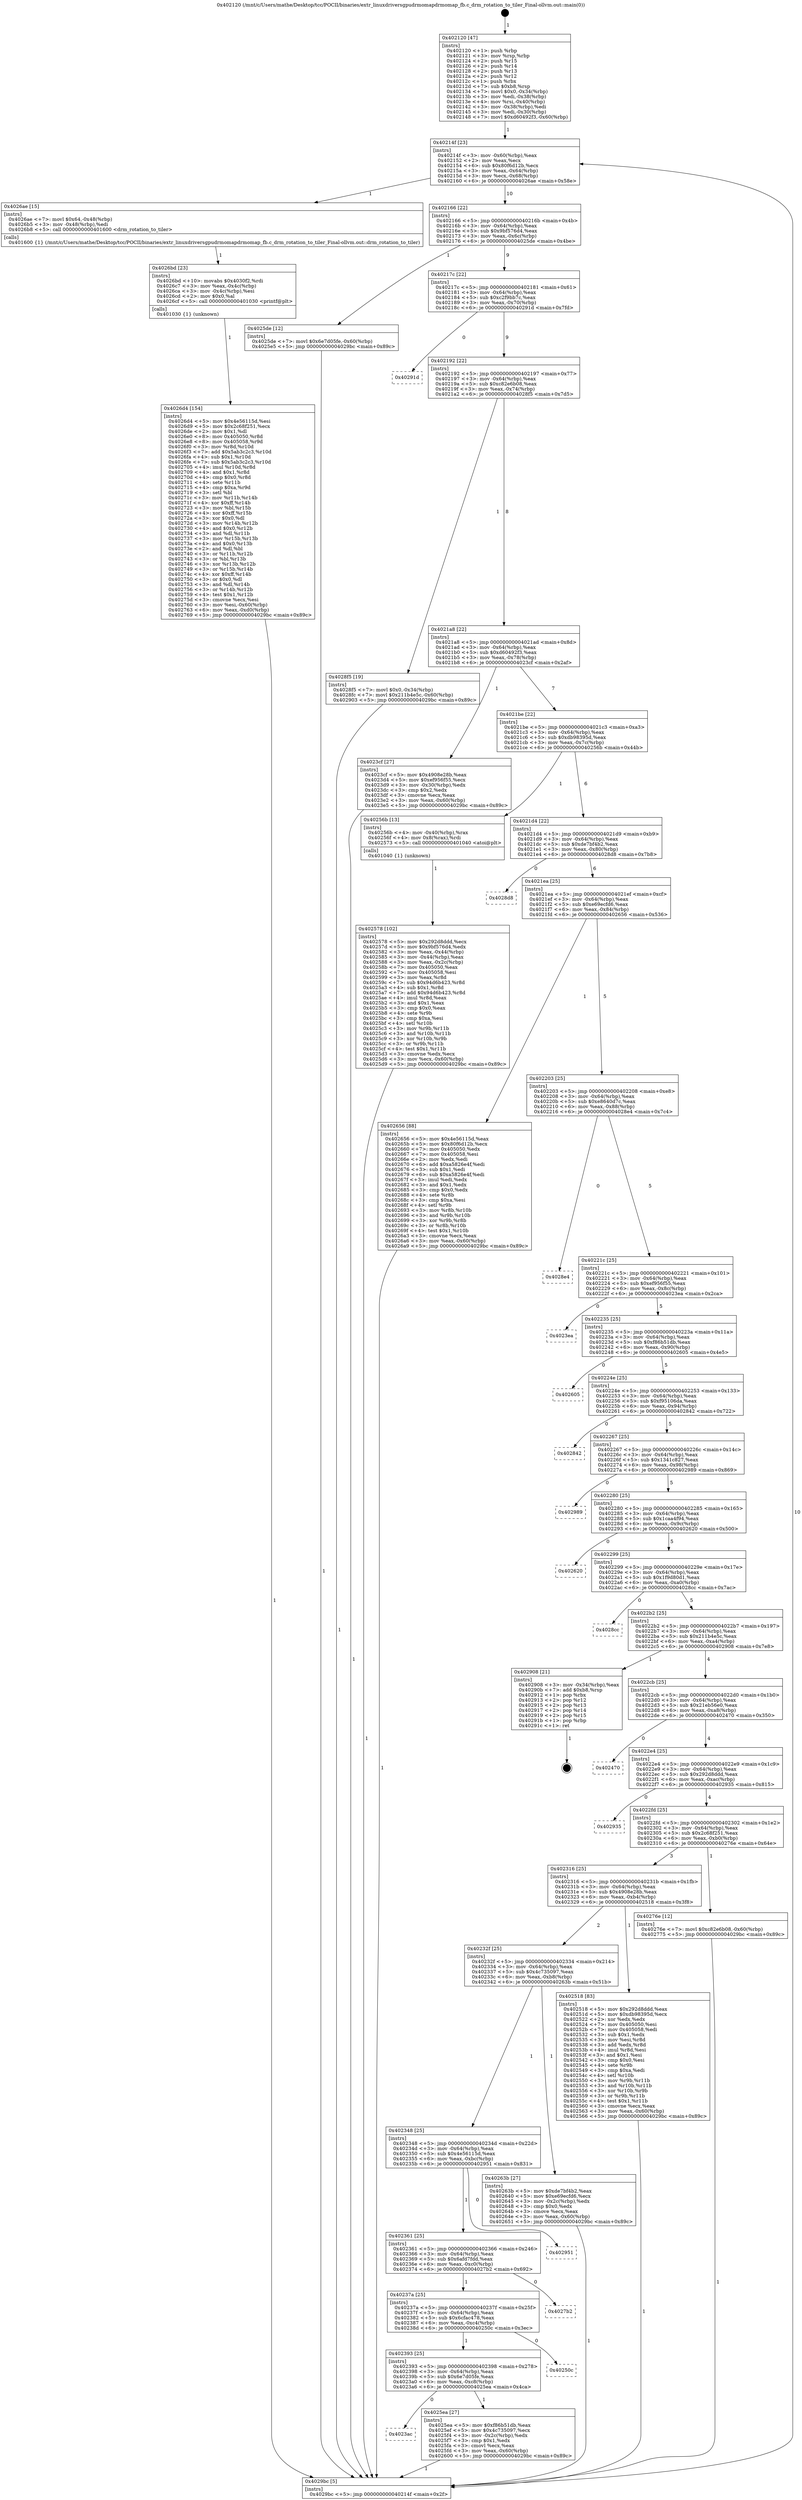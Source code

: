 digraph "0x402120" {
  label = "0x402120 (/mnt/c/Users/mathe/Desktop/tcc/POCII/binaries/extr_linuxdriversgpudrmomapdrmomap_fb.c_drm_rotation_to_tiler_Final-ollvm.out::main(0))"
  labelloc = "t"
  node[shape=record]

  Entry [label="",width=0.3,height=0.3,shape=circle,fillcolor=black,style=filled]
  "0x40214f" [label="{
     0x40214f [23]\l
     | [instrs]\l
     &nbsp;&nbsp;0x40214f \<+3\>: mov -0x60(%rbp),%eax\l
     &nbsp;&nbsp;0x402152 \<+2\>: mov %eax,%ecx\l
     &nbsp;&nbsp;0x402154 \<+6\>: sub $0x80f6d12b,%ecx\l
     &nbsp;&nbsp;0x40215a \<+3\>: mov %eax,-0x64(%rbp)\l
     &nbsp;&nbsp;0x40215d \<+3\>: mov %ecx,-0x68(%rbp)\l
     &nbsp;&nbsp;0x402160 \<+6\>: je 00000000004026ae \<main+0x58e\>\l
  }"]
  "0x4026ae" [label="{
     0x4026ae [15]\l
     | [instrs]\l
     &nbsp;&nbsp;0x4026ae \<+7\>: movl $0x64,-0x48(%rbp)\l
     &nbsp;&nbsp;0x4026b5 \<+3\>: mov -0x48(%rbp),%edi\l
     &nbsp;&nbsp;0x4026b8 \<+5\>: call 0000000000401600 \<drm_rotation_to_tiler\>\l
     | [calls]\l
     &nbsp;&nbsp;0x401600 \{1\} (/mnt/c/Users/mathe/Desktop/tcc/POCII/binaries/extr_linuxdriversgpudrmomapdrmomap_fb.c_drm_rotation_to_tiler_Final-ollvm.out::drm_rotation_to_tiler)\l
  }"]
  "0x402166" [label="{
     0x402166 [22]\l
     | [instrs]\l
     &nbsp;&nbsp;0x402166 \<+5\>: jmp 000000000040216b \<main+0x4b\>\l
     &nbsp;&nbsp;0x40216b \<+3\>: mov -0x64(%rbp),%eax\l
     &nbsp;&nbsp;0x40216e \<+5\>: sub $0x9bf576d4,%eax\l
     &nbsp;&nbsp;0x402173 \<+3\>: mov %eax,-0x6c(%rbp)\l
     &nbsp;&nbsp;0x402176 \<+6\>: je 00000000004025de \<main+0x4be\>\l
  }"]
  Exit [label="",width=0.3,height=0.3,shape=circle,fillcolor=black,style=filled,peripheries=2]
  "0x4025de" [label="{
     0x4025de [12]\l
     | [instrs]\l
     &nbsp;&nbsp;0x4025de \<+7\>: movl $0x6e7d05fe,-0x60(%rbp)\l
     &nbsp;&nbsp;0x4025e5 \<+5\>: jmp 00000000004029bc \<main+0x89c\>\l
  }"]
  "0x40217c" [label="{
     0x40217c [22]\l
     | [instrs]\l
     &nbsp;&nbsp;0x40217c \<+5\>: jmp 0000000000402181 \<main+0x61\>\l
     &nbsp;&nbsp;0x402181 \<+3\>: mov -0x64(%rbp),%eax\l
     &nbsp;&nbsp;0x402184 \<+5\>: sub $0xc2f9bb7c,%eax\l
     &nbsp;&nbsp;0x402189 \<+3\>: mov %eax,-0x70(%rbp)\l
     &nbsp;&nbsp;0x40218c \<+6\>: je 000000000040291d \<main+0x7fd\>\l
  }"]
  "0x4026d4" [label="{
     0x4026d4 [154]\l
     | [instrs]\l
     &nbsp;&nbsp;0x4026d4 \<+5\>: mov $0x4e56115d,%esi\l
     &nbsp;&nbsp;0x4026d9 \<+5\>: mov $0x2c68f251,%ecx\l
     &nbsp;&nbsp;0x4026de \<+2\>: mov $0x1,%dl\l
     &nbsp;&nbsp;0x4026e0 \<+8\>: mov 0x405050,%r8d\l
     &nbsp;&nbsp;0x4026e8 \<+8\>: mov 0x405058,%r9d\l
     &nbsp;&nbsp;0x4026f0 \<+3\>: mov %r8d,%r10d\l
     &nbsp;&nbsp;0x4026f3 \<+7\>: add $0x5ab3c2c3,%r10d\l
     &nbsp;&nbsp;0x4026fa \<+4\>: sub $0x1,%r10d\l
     &nbsp;&nbsp;0x4026fe \<+7\>: sub $0x5ab3c2c3,%r10d\l
     &nbsp;&nbsp;0x402705 \<+4\>: imul %r10d,%r8d\l
     &nbsp;&nbsp;0x402709 \<+4\>: and $0x1,%r8d\l
     &nbsp;&nbsp;0x40270d \<+4\>: cmp $0x0,%r8d\l
     &nbsp;&nbsp;0x402711 \<+4\>: sete %r11b\l
     &nbsp;&nbsp;0x402715 \<+4\>: cmp $0xa,%r9d\l
     &nbsp;&nbsp;0x402719 \<+3\>: setl %bl\l
     &nbsp;&nbsp;0x40271c \<+3\>: mov %r11b,%r14b\l
     &nbsp;&nbsp;0x40271f \<+4\>: xor $0xff,%r14b\l
     &nbsp;&nbsp;0x402723 \<+3\>: mov %bl,%r15b\l
     &nbsp;&nbsp;0x402726 \<+4\>: xor $0xff,%r15b\l
     &nbsp;&nbsp;0x40272a \<+3\>: xor $0x0,%dl\l
     &nbsp;&nbsp;0x40272d \<+3\>: mov %r14b,%r12b\l
     &nbsp;&nbsp;0x402730 \<+4\>: and $0x0,%r12b\l
     &nbsp;&nbsp;0x402734 \<+3\>: and %dl,%r11b\l
     &nbsp;&nbsp;0x402737 \<+3\>: mov %r15b,%r13b\l
     &nbsp;&nbsp;0x40273a \<+4\>: and $0x0,%r13b\l
     &nbsp;&nbsp;0x40273e \<+2\>: and %dl,%bl\l
     &nbsp;&nbsp;0x402740 \<+3\>: or %r11b,%r12b\l
     &nbsp;&nbsp;0x402743 \<+3\>: or %bl,%r13b\l
     &nbsp;&nbsp;0x402746 \<+3\>: xor %r13b,%r12b\l
     &nbsp;&nbsp;0x402749 \<+3\>: or %r15b,%r14b\l
     &nbsp;&nbsp;0x40274c \<+4\>: xor $0xff,%r14b\l
     &nbsp;&nbsp;0x402750 \<+3\>: or $0x0,%dl\l
     &nbsp;&nbsp;0x402753 \<+3\>: and %dl,%r14b\l
     &nbsp;&nbsp;0x402756 \<+3\>: or %r14b,%r12b\l
     &nbsp;&nbsp;0x402759 \<+4\>: test $0x1,%r12b\l
     &nbsp;&nbsp;0x40275d \<+3\>: cmovne %ecx,%esi\l
     &nbsp;&nbsp;0x402760 \<+3\>: mov %esi,-0x60(%rbp)\l
     &nbsp;&nbsp;0x402763 \<+6\>: mov %eax,-0xd0(%rbp)\l
     &nbsp;&nbsp;0x402769 \<+5\>: jmp 00000000004029bc \<main+0x89c\>\l
  }"]
  "0x40291d" [label="{
     0x40291d\l
  }", style=dashed]
  "0x402192" [label="{
     0x402192 [22]\l
     | [instrs]\l
     &nbsp;&nbsp;0x402192 \<+5\>: jmp 0000000000402197 \<main+0x77\>\l
     &nbsp;&nbsp;0x402197 \<+3\>: mov -0x64(%rbp),%eax\l
     &nbsp;&nbsp;0x40219a \<+5\>: sub $0xc82e6b08,%eax\l
     &nbsp;&nbsp;0x40219f \<+3\>: mov %eax,-0x74(%rbp)\l
     &nbsp;&nbsp;0x4021a2 \<+6\>: je 00000000004028f5 \<main+0x7d5\>\l
  }"]
  "0x4026bd" [label="{
     0x4026bd [23]\l
     | [instrs]\l
     &nbsp;&nbsp;0x4026bd \<+10\>: movabs $0x4030f2,%rdi\l
     &nbsp;&nbsp;0x4026c7 \<+3\>: mov %eax,-0x4c(%rbp)\l
     &nbsp;&nbsp;0x4026ca \<+3\>: mov -0x4c(%rbp),%esi\l
     &nbsp;&nbsp;0x4026cd \<+2\>: mov $0x0,%al\l
     &nbsp;&nbsp;0x4026cf \<+5\>: call 0000000000401030 \<printf@plt\>\l
     | [calls]\l
     &nbsp;&nbsp;0x401030 \{1\} (unknown)\l
  }"]
  "0x4028f5" [label="{
     0x4028f5 [19]\l
     | [instrs]\l
     &nbsp;&nbsp;0x4028f5 \<+7\>: movl $0x0,-0x34(%rbp)\l
     &nbsp;&nbsp;0x4028fc \<+7\>: movl $0x211b4e5c,-0x60(%rbp)\l
     &nbsp;&nbsp;0x402903 \<+5\>: jmp 00000000004029bc \<main+0x89c\>\l
  }"]
  "0x4021a8" [label="{
     0x4021a8 [22]\l
     | [instrs]\l
     &nbsp;&nbsp;0x4021a8 \<+5\>: jmp 00000000004021ad \<main+0x8d\>\l
     &nbsp;&nbsp;0x4021ad \<+3\>: mov -0x64(%rbp),%eax\l
     &nbsp;&nbsp;0x4021b0 \<+5\>: sub $0xd60492f3,%eax\l
     &nbsp;&nbsp;0x4021b5 \<+3\>: mov %eax,-0x78(%rbp)\l
     &nbsp;&nbsp;0x4021b8 \<+6\>: je 00000000004023cf \<main+0x2af\>\l
  }"]
  "0x4023ac" [label="{
     0x4023ac\l
  }", style=dashed]
  "0x4023cf" [label="{
     0x4023cf [27]\l
     | [instrs]\l
     &nbsp;&nbsp;0x4023cf \<+5\>: mov $0x4908e28b,%eax\l
     &nbsp;&nbsp;0x4023d4 \<+5\>: mov $0xef956f55,%ecx\l
     &nbsp;&nbsp;0x4023d9 \<+3\>: mov -0x30(%rbp),%edx\l
     &nbsp;&nbsp;0x4023dc \<+3\>: cmp $0x2,%edx\l
     &nbsp;&nbsp;0x4023df \<+3\>: cmovne %ecx,%eax\l
     &nbsp;&nbsp;0x4023e2 \<+3\>: mov %eax,-0x60(%rbp)\l
     &nbsp;&nbsp;0x4023e5 \<+5\>: jmp 00000000004029bc \<main+0x89c\>\l
  }"]
  "0x4021be" [label="{
     0x4021be [22]\l
     | [instrs]\l
     &nbsp;&nbsp;0x4021be \<+5\>: jmp 00000000004021c3 \<main+0xa3\>\l
     &nbsp;&nbsp;0x4021c3 \<+3\>: mov -0x64(%rbp),%eax\l
     &nbsp;&nbsp;0x4021c6 \<+5\>: sub $0xdb98395d,%eax\l
     &nbsp;&nbsp;0x4021cb \<+3\>: mov %eax,-0x7c(%rbp)\l
     &nbsp;&nbsp;0x4021ce \<+6\>: je 000000000040256b \<main+0x44b\>\l
  }"]
  "0x4029bc" [label="{
     0x4029bc [5]\l
     | [instrs]\l
     &nbsp;&nbsp;0x4029bc \<+5\>: jmp 000000000040214f \<main+0x2f\>\l
  }"]
  "0x402120" [label="{
     0x402120 [47]\l
     | [instrs]\l
     &nbsp;&nbsp;0x402120 \<+1\>: push %rbp\l
     &nbsp;&nbsp;0x402121 \<+3\>: mov %rsp,%rbp\l
     &nbsp;&nbsp;0x402124 \<+2\>: push %r15\l
     &nbsp;&nbsp;0x402126 \<+2\>: push %r14\l
     &nbsp;&nbsp;0x402128 \<+2\>: push %r13\l
     &nbsp;&nbsp;0x40212a \<+2\>: push %r12\l
     &nbsp;&nbsp;0x40212c \<+1\>: push %rbx\l
     &nbsp;&nbsp;0x40212d \<+7\>: sub $0xb8,%rsp\l
     &nbsp;&nbsp;0x402134 \<+7\>: movl $0x0,-0x34(%rbp)\l
     &nbsp;&nbsp;0x40213b \<+3\>: mov %edi,-0x38(%rbp)\l
     &nbsp;&nbsp;0x40213e \<+4\>: mov %rsi,-0x40(%rbp)\l
     &nbsp;&nbsp;0x402142 \<+3\>: mov -0x38(%rbp),%edi\l
     &nbsp;&nbsp;0x402145 \<+3\>: mov %edi,-0x30(%rbp)\l
     &nbsp;&nbsp;0x402148 \<+7\>: movl $0xd60492f3,-0x60(%rbp)\l
  }"]
  "0x4025ea" [label="{
     0x4025ea [27]\l
     | [instrs]\l
     &nbsp;&nbsp;0x4025ea \<+5\>: mov $0xf86b51db,%eax\l
     &nbsp;&nbsp;0x4025ef \<+5\>: mov $0x4c735097,%ecx\l
     &nbsp;&nbsp;0x4025f4 \<+3\>: mov -0x2c(%rbp),%edx\l
     &nbsp;&nbsp;0x4025f7 \<+3\>: cmp $0x1,%edx\l
     &nbsp;&nbsp;0x4025fa \<+3\>: cmovl %ecx,%eax\l
     &nbsp;&nbsp;0x4025fd \<+3\>: mov %eax,-0x60(%rbp)\l
     &nbsp;&nbsp;0x402600 \<+5\>: jmp 00000000004029bc \<main+0x89c\>\l
  }"]
  "0x40256b" [label="{
     0x40256b [13]\l
     | [instrs]\l
     &nbsp;&nbsp;0x40256b \<+4\>: mov -0x40(%rbp),%rax\l
     &nbsp;&nbsp;0x40256f \<+4\>: mov 0x8(%rax),%rdi\l
     &nbsp;&nbsp;0x402573 \<+5\>: call 0000000000401040 \<atoi@plt\>\l
     | [calls]\l
     &nbsp;&nbsp;0x401040 \{1\} (unknown)\l
  }"]
  "0x4021d4" [label="{
     0x4021d4 [22]\l
     | [instrs]\l
     &nbsp;&nbsp;0x4021d4 \<+5\>: jmp 00000000004021d9 \<main+0xb9\>\l
     &nbsp;&nbsp;0x4021d9 \<+3\>: mov -0x64(%rbp),%eax\l
     &nbsp;&nbsp;0x4021dc \<+5\>: sub $0xde7bf4b2,%eax\l
     &nbsp;&nbsp;0x4021e1 \<+3\>: mov %eax,-0x80(%rbp)\l
     &nbsp;&nbsp;0x4021e4 \<+6\>: je 00000000004028d8 \<main+0x7b8\>\l
  }"]
  "0x402393" [label="{
     0x402393 [25]\l
     | [instrs]\l
     &nbsp;&nbsp;0x402393 \<+5\>: jmp 0000000000402398 \<main+0x278\>\l
     &nbsp;&nbsp;0x402398 \<+3\>: mov -0x64(%rbp),%eax\l
     &nbsp;&nbsp;0x40239b \<+5\>: sub $0x6e7d05fe,%eax\l
     &nbsp;&nbsp;0x4023a0 \<+6\>: mov %eax,-0xc8(%rbp)\l
     &nbsp;&nbsp;0x4023a6 \<+6\>: je 00000000004025ea \<main+0x4ca\>\l
  }"]
  "0x4028d8" [label="{
     0x4028d8\l
  }", style=dashed]
  "0x4021ea" [label="{
     0x4021ea [25]\l
     | [instrs]\l
     &nbsp;&nbsp;0x4021ea \<+5\>: jmp 00000000004021ef \<main+0xcf\>\l
     &nbsp;&nbsp;0x4021ef \<+3\>: mov -0x64(%rbp),%eax\l
     &nbsp;&nbsp;0x4021f2 \<+5\>: sub $0xe69ecfd6,%eax\l
     &nbsp;&nbsp;0x4021f7 \<+6\>: mov %eax,-0x84(%rbp)\l
     &nbsp;&nbsp;0x4021fd \<+6\>: je 0000000000402656 \<main+0x536\>\l
  }"]
  "0x40250c" [label="{
     0x40250c\l
  }", style=dashed]
  "0x402656" [label="{
     0x402656 [88]\l
     | [instrs]\l
     &nbsp;&nbsp;0x402656 \<+5\>: mov $0x4e56115d,%eax\l
     &nbsp;&nbsp;0x40265b \<+5\>: mov $0x80f6d12b,%ecx\l
     &nbsp;&nbsp;0x402660 \<+7\>: mov 0x405050,%edx\l
     &nbsp;&nbsp;0x402667 \<+7\>: mov 0x405058,%esi\l
     &nbsp;&nbsp;0x40266e \<+2\>: mov %edx,%edi\l
     &nbsp;&nbsp;0x402670 \<+6\>: add $0xa5826e4f,%edi\l
     &nbsp;&nbsp;0x402676 \<+3\>: sub $0x1,%edi\l
     &nbsp;&nbsp;0x402679 \<+6\>: sub $0xa5826e4f,%edi\l
     &nbsp;&nbsp;0x40267f \<+3\>: imul %edi,%edx\l
     &nbsp;&nbsp;0x402682 \<+3\>: and $0x1,%edx\l
     &nbsp;&nbsp;0x402685 \<+3\>: cmp $0x0,%edx\l
     &nbsp;&nbsp;0x402688 \<+4\>: sete %r8b\l
     &nbsp;&nbsp;0x40268c \<+3\>: cmp $0xa,%esi\l
     &nbsp;&nbsp;0x40268f \<+4\>: setl %r9b\l
     &nbsp;&nbsp;0x402693 \<+3\>: mov %r8b,%r10b\l
     &nbsp;&nbsp;0x402696 \<+3\>: and %r9b,%r10b\l
     &nbsp;&nbsp;0x402699 \<+3\>: xor %r9b,%r8b\l
     &nbsp;&nbsp;0x40269c \<+3\>: or %r8b,%r10b\l
     &nbsp;&nbsp;0x40269f \<+4\>: test $0x1,%r10b\l
     &nbsp;&nbsp;0x4026a3 \<+3\>: cmovne %ecx,%eax\l
     &nbsp;&nbsp;0x4026a6 \<+3\>: mov %eax,-0x60(%rbp)\l
     &nbsp;&nbsp;0x4026a9 \<+5\>: jmp 00000000004029bc \<main+0x89c\>\l
  }"]
  "0x402203" [label="{
     0x402203 [25]\l
     | [instrs]\l
     &nbsp;&nbsp;0x402203 \<+5\>: jmp 0000000000402208 \<main+0xe8\>\l
     &nbsp;&nbsp;0x402208 \<+3\>: mov -0x64(%rbp),%eax\l
     &nbsp;&nbsp;0x40220b \<+5\>: sub $0xe8640d7c,%eax\l
     &nbsp;&nbsp;0x402210 \<+6\>: mov %eax,-0x88(%rbp)\l
     &nbsp;&nbsp;0x402216 \<+6\>: je 00000000004028e4 \<main+0x7c4\>\l
  }"]
  "0x40237a" [label="{
     0x40237a [25]\l
     | [instrs]\l
     &nbsp;&nbsp;0x40237a \<+5\>: jmp 000000000040237f \<main+0x25f\>\l
     &nbsp;&nbsp;0x40237f \<+3\>: mov -0x64(%rbp),%eax\l
     &nbsp;&nbsp;0x402382 \<+5\>: sub $0x6cfac478,%eax\l
     &nbsp;&nbsp;0x402387 \<+6\>: mov %eax,-0xc4(%rbp)\l
     &nbsp;&nbsp;0x40238d \<+6\>: je 000000000040250c \<main+0x3ec\>\l
  }"]
  "0x4028e4" [label="{
     0x4028e4\l
  }", style=dashed]
  "0x40221c" [label="{
     0x40221c [25]\l
     | [instrs]\l
     &nbsp;&nbsp;0x40221c \<+5\>: jmp 0000000000402221 \<main+0x101\>\l
     &nbsp;&nbsp;0x402221 \<+3\>: mov -0x64(%rbp),%eax\l
     &nbsp;&nbsp;0x402224 \<+5\>: sub $0xef956f55,%eax\l
     &nbsp;&nbsp;0x402229 \<+6\>: mov %eax,-0x8c(%rbp)\l
     &nbsp;&nbsp;0x40222f \<+6\>: je 00000000004023ea \<main+0x2ca\>\l
  }"]
  "0x4027b2" [label="{
     0x4027b2\l
  }", style=dashed]
  "0x4023ea" [label="{
     0x4023ea\l
  }", style=dashed]
  "0x402235" [label="{
     0x402235 [25]\l
     | [instrs]\l
     &nbsp;&nbsp;0x402235 \<+5\>: jmp 000000000040223a \<main+0x11a\>\l
     &nbsp;&nbsp;0x40223a \<+3\>: mov -0x64(%rbp),%eax\l
     &nbsp;&nbsp;0x40223d \<+5\>: sub $0xf86b51db,%eax\l
     &nbsp;&nbsp;0x402242 \<+6\>: mov %eax,-0x90(%rbp)\l
     &nbsp;&nbsp;0x402248 \<+6\>: je 0000000000402605 \<main+0x4e5\>\l
  }"]
  "0x402361" [label="{
     0x402361 [25]\l
     | [instrs]\l
     &nbsp;&nbsp;0x402361 \<+5\>: jmp 0000000000402366 \<main+0x246\>\l
     &nbsp;&nbsp;0x402366 \<+3\>: mov -0x64(%rbp),%eax\l
     &nbsp;&nbsp;0x402369 \<+5\>: sub $0x6afd7fdd,%eax\l
     &nbsp;&nbsp;0x40236e \<+6\>: mov %eax,-0xc0(%rbp)\l
     &nbsp;&nbsp;0x402374 \<+6\>: je 00000000004027b2 \<main+0x692\>\l
  }"]
  "0x402605" [label="{
     0x402605\l
  }", style=dashed]
  "0x40224e" [label="{
     0x40224e [25]\l
     | [instrs]\l
     &nbsp;&nbsp;0x40224e \<+5\>: jmp 0000000000402253 \<main+0x133\>\l
     &nbsp;&nbsp;0x402253 \<+3\>: mov -0x64(%rbp),%eax\l
     &nbsp;&nbsp;0x402256 \<+5\>: sub $0xf95106da,%eax\l
     &nbsp;&nbsp;0x40225b \<+6\>: mov %eax,-0x94(%rbp)\l
     &nbsp;&nbsp;0x402261 \<+6\>: je 0000000000402842 \<main+0x722\>\l
  }"]
  "0x402951" [label="{
     0x402951\l
  }", style=dashed]
  "0x402842" [label="{
     0x402842\l
  }", style=dashed]
  "0x402267" [label="{
     0x402267 [25]\l
     | [instrs]\l
     &nbsp;&nbsp;0x402267 \<+5\>: jmp 000000000040226c \<main+0x14c\>\l
     &nbsp;&nbsp;0x40226c \<+3\>: mov -0x64(%rbp),%eax\l
     &nbsp;&nbsp;0x40226f \<+5\>: sub $0x1341c827,%eax\l
     &nbsp;&nbsp;0x402274 \<+6\>: mov %eax,-0x98(%rbp)\l
     &nbsp;&nbsp;0x40227a \<+6\>: je 0000000000402989 \<main+0x869\>\l
  }"]
  "0x402348" [label="{
     0x402348 [25]\l
     | [instrs]\l
     &nbsp;&nbsp;0x402348 \<+5\>: jmp 000000000040234d \<main+0x22d\>\l
     &nbsp;&nbsp;0x40234d \<+3\>: mov -0x64(%rbp),%eax\l
     &nbsp;&nbsp;0x402350 \<+5\>: sub $0x4e56115d,%eax\l
     &nbsp;&nbsp;0x402355 \<+6\>: mov %eax,-0xbc(%rbp)\l
     &nbsp;&nbsp;0x40235b \<+6\>: je 0000000000402951 \<main+0x831\>\l
  }"]
  "0x402989" [label="{
     0x402989\l
  }", style=dashed]
  "0x402280" [label="{
     0x402280 [25]\l
     | [instrs]\l
     &nbsp;&nbsp;0x402280 \<+5\>: jmp 0000000000402285 \<main+0x165\>\l
     &nbsp;&nbsp;0x402285 \<+3\>: mov -0x64(%rbp),%eax\l
     &nbsp;&nbsp;0x402288 \<+5\>: sub $0x1caa4f94,%eax\l
     &nbsp;&nbsp;0x40228d \<+6\>: mov %eax,-0x9c(%rbp)\l
     &nbsp;&nbsp;0x402293 \<+6\>: je 0000000000402620 \<main+0x500\>\l
  }"]
  "0x40263b" [label="{
     0x40263b [27]\l
     | [instrs]\l
     &nbsp;&nbsp;0x40263b \<+5\>: mov $0xde7bf4b2,%eax\l
     &nbsp;&nbsp;0x402640 \<+5\>: mov $0xe69ecfd6,%ecx\l
     &nbsp;&nbsp;0x402645 \<+3\>: mov -0x2c(%rbp),%edx\l
     &nbsp;&nbsp;0x402648 \<+3\>: cmp $0x0,%edx\l
     &nbsp;&nbsp;0x40264b \<+3\>: cmove %ecx,%eax\l
     &nbsp;&nbsp;0x40264e \<+3\>: mov %eax,-0x60(%rbp)\l
     &nbsp;&nbsp;0x402651 \<+5\>: jmp 00000000004029bc \<main+0x89c\>\l
  }"]
  "0x402620" [label="{
     0x402620\l
  }", style=dashed]
  "0x402299" [label="{
     0x402299 [25]\l
     | [instrs]\l
     &nbsp;&nbsp;0x402299 \<+5\>: jmp 000000000040229e \<main+0x17e\>\l
     &nbsp;&nbsp;0x40229e \<+3\>: mov -0x64(%rbp),%eax\l
     &nbsp;&nbsp;0x4022a1 \<+5\>: sub $0x1f9d80d1,%eax\l
     &nbsp;&nbsp;0x4022a6 \<+6\>: mov %eax,-0xa0(%rbp)\l
     &nbsp;&nbsp;0x4022ac \<+6\>: je 00000000004028cc \<main+0x7ac\>\l
  }"]
  "0x402578" [label="{
     0x402578 [102]\l
     | [instrs]\l
     &nbsp;&nbsp;0x402578 \<+5\>: mov $0x292d8ddd,%ecx\l
     &nbsp;&nbsp;0x40257d \<+5\>: mov $0x9bf576d4,%edx\l
     &nbsp;&nbsp;0x402582 \<+3\>: mov %eax,-0x44(%rbp)\l
     &nbsp;&nbsp;0x402585 \<+3\>: mov -0x44(%rbp),%eax\l
     &nbsp;&nbsp;0x402588 \<+3\>: mov %eax,-0x2c(%rbp)\l
     &nbsp;&nbsp;0x40258b \<+7\>: mov 0x405050,%eax\l
     &nbsp;&nbsp;0x402592 \<+7\>: mov 0x405058,%esi\l
     &nbsp;&nbsp;0x402599 \<+3\>: mov %eax,%r8d\l
     &nbsp;&nbsp;0x40259c \<+7\>: sub $0x94d6b423,%r8d\l
     &nbsp;&nbsp;0x4025a3 \<+4\>: sub $0x1,%r8d\l
     &nbsp;&nbsp;0x4025a7 \<+7\>: add $0x94d6b423,%r8d\l
     &nbsp;&nbsp;0x4025ae \<+4\>: imul %r8d,%eax\l
     &nbsp;&nbsp;0x4025b2 \<+3\>: and $0x1,%eax\l
     &nbsp;&nbsp;0x4025b5 \<+3\>: cmp $0x0,%eax\l
     &nbsp;&nbsp;0x4025b8 \<+4\>: sete %r9b\l
     &nbsp;&nbsp;0x4025bc \<+3\>: cmp $0xa,%esi\l
     &nbsp;&nbsp;0x4025bf \<+4\>: setl %r10b\l
     &nbsp;&nbsp;0x4025c3 \<+3\>: mov %r9b,%r11b\l
     &nbsp;&nbsp;0x4025c6 \<+3\>: and %r10b,%r11b\l
     &nbsp;&nbsp;0x4025c9 \<+3\>: xor %r10b,%r9b\l
     &nbsp;&nbsp;0x4025cc \<+3\>: or %r9b,%r11b\l
     &nbsp;&nbsp;0x4025cf \<+4\>: test $0x1,%r11b\l
     &nbsp;&nbsp;0x4025d3 \<+3\>: cmovne %edx,%ecx\l
     &nbsp;&nbsp;0x4025d6 \<+3\>: mov %ecx,-0x60(%rbp)\l
     &nbsp;&nbsp;0x4025d9 \<+5\>: jmp 00000000004029bc \<main+0x89c\>\l
  }"]
  "0x4028cc" [label="{
     0x4028cc\l
  }", style=dashed]
  "0x4022b2" [label="{
     0x4022b2 [25]\l
     | [instrs]\l
     &nbsp;&nbsp;0x4022b2 \<+5\>: jmp 00000000004022b7 \<main+0x197\>\l
     &nbsp;&nbsp;0x4022b7 \<+3\>: mov -0x64(%rbp),%eax\l
     &nbsp;&nbsp;0x4022ba \<+5\>: sub $0x211b4e5c,%eax\l
     &nbsp;&nbsp;0x4022bf \<+6\>: mov %eax,-0xa4(%rbp)\l
     &nbsp;&nbsp;0x4022c5 \<+6\>: je 0000000000402908 \<main+0x7e8\>\l
  }"]
  "0x40232f" [label="{
     0x40232f [25]\l
     | [instrs]\l
     &nbsp;&nbsp;0x40232f \<+5\>: jmp 0000000000402334 \<main+0x214\>\l
     &nbsp;&nbsp;0x402334 \<+3\>: mov -0x64(%rbp),%eax\l
     &nbsp;&nbsp;0x402337 \<+5\>: sub $0x4c735097,%eax\l
     &nbsp;&nbsp;0x40233c \<+6\>: mov %eax,-0xb8(%rbp)\l
     &nbsp;&nbsp;0x402342 \<+6\>: je 000000000040263b \<main+0x51b\>\l
  }"]
  "0x402908" [label="{
     0x402908 [21]\l
     | [instrs]\l
     &nbsp;&nbsp;0x402908 \<+3\>: mov -0x34(%rbp),%eax\l
     &nbsp;&nbsp;0x40290b \<+7\>: add $0xb8,%rsp\l
     &nbsp;&nbsp;0x402912 \<+1\>: pop %rbx\l
     &nbsp;&nbsp;0x402913 \<+2\>: pop %r12\l
     &nbsp;&nbsp;0x402915 \<+2\>: pop %r13\l
     &nbsp;&nbsp;0x402917 \<+2\>: pop %r14\l
     &nbsp;&nbsp;0x402919 \<+2\>: pop %r15\l
     &nbsp;&nbsp;0x40291b \<+1\>: pop %rbp\l
     &nbsp;&nbsp;0x40291c \<+1\>: ret\l
  }"]
  "0x4022cb" [label="{
     0x4022cb [25]\l
     | [instrs]\l
     &nbsp;&nbsp;0x4022cb \<+5\>: jmp 00000000004022d0 \<main+0x1b0\>\l
     &nbsp;&nbsp;0x4022d0 \<+3\>: mov -0x64(%rbp),%eax\l
     &nbsp;&nbsp;0x4022d3 \<+5\>: sub $0x21eb56e0,%eax\l
     &nbsp;&nbsp;0x4022d8 \<+6\>: mov %eax,-0xa8(%rbp)\l
     &nbsp;&nbsp;0x4022de \<+6\>: je 0000000000402470 \<main+0x350\>\l
  }"]
  "0x402518" [label="{
     0x402518 [83]\l
     | [instrs]\l
     &nbsp;&nbsp;0x402518 \<+5\>: mov $0x292d8ddd,%eax\l
     &nbsp;&nbsp;0x40251d \<+5\>: mov $0xdb98395d,%ecx\l
     &nbsp;&nbsp;0x402522 \<+2\>: xor %edx,%edx\l
     &nbsp;&nbsp;0x402524 \<+7\>: mov 0x405050,%esi\l
     &nbsp;&nbsp;0x40252b \<+7\>: mov 0x405058,%edi\l
     &nbsp;&nbsp;0x402532 \<+3\>: sub $0x1,%edx\l
     &nbsp;&nbsp;0x402535 \<+3\>: mov %esi,%r8d\l
     &nbsp;&nbsp;0x402538 \<+3\>: add %edx,%r8d\l
     &nbsp;&nbsp;0x40253b \<+4\>: imul %r8d,%esi\l
     &nbsp;&nbsp;0x40253f \<+3\>: and $0x1,%esi\l
     &nbsp;&nbsp;0x402542 \<+3\>: cmp $0x0,%esi\l
     &nbsp;&nbsp;0x402545 \<+4\>: sete %r9b\l
     &nbsp;&nbsp;0x402549 \<+3\>: cmp $0xa,%edi\l
     &nbsp;&nbsp;0x40254c \<+4\>: setl %r10b\l
     &nbsp;&nbsp;0x402550 \<+3\>: mov %r9b,%r11b\l
     &nbsp;&nbsp;0x402553 \<+3\>: and %r10b,%r11b\l
     &nbsp;&nbsp;0x402556 \<+3\>: xor %r10b,%r9b\l
     &nbsp;&nbsp;0x402559 \<+3\>: or %r9b,%r11b\l
     &nbsp;&nbsp;0x40255c \<+4\>: test $0x1,%r11b\l
     &nbsp;&nbsp;0x402560 \<+3\>: cmovne %ecx,%eax\l
     &nbsp;&nbsp;0x402563 \<+3\>: mov %eax,-0x60(%rbp)\l
     &nbsp;&nbsp;0x402566 \<+5\>: jmp 00000000004029bc \<main+0x89c\>\l
  }"]
  "0x402470" [label="{
     0x402470\l
  }", style=dashed]
  "0x4022e4" [label="{
     0x4022e4 [25]\l
     | [instrs]\l
     &nbsp;&nbsp;0x4022e4 \<+5\>: jmp 00000000004022e9 \<main+0x1c9\>\l
     &nbsp;&nbsp;0x4022e9 \<+3\>: mov -0x64(%rbp),%eax\l
     &nbsp;&nbsp;0x4022ec \<+5\>: sub $0x292d8ddd,%eax\l
     &nbsp;&nbsp;0x4022f1 \<+6\>: mov %eax,-0xac(%rbp)\l
     &nbsp;&nbsp;0x4022f7 \<+6\>: je 0000000000402935 \<main+0x815\>\l
  }"]
  "0x402316" [label="{
     0x402316 [25]\l
     | [instrs]\l
     &nbsp;&nbsp;0x402316 \<+5\>: jmp 000000000040231b \<main+0x1fb\>\l
     &nbsp;&nbsp;0x40231b \<+3\>: mov -0x64(%rbp),%eax\l
     &nbsp;&nbsp;0x40231e \<+5\>: sub $0x4908e28b,%eax\l
     &nbsp;&nbsp;0x402323 \<+6\>: mov %eax,-0xb4(%rbp)\l
     &nbsp;&nbsp;0x402329 \<+6\>: je 0000000000402518 \<main+0x3f8\>\l
  }"]
  "0x402935" [label="{
     0x402935\l
  }", style=dashed]
  "0x4022fd" [label="{
     0x4022fd [25]\l
     | [instrs]\l
     &nbsp;&nbsp;0x4022fd \<+5\>: jmp 0000000000402302 \<main+0x1e2\>\l
     &nbsp;&nbsp;0x402302 \<+3\>: mov -0x64(%rbp),%eax\l
     &nbsp;&nbsp;0x402305 \<+5\>: sub $0x2c68f251,%eax\l
     &nbsp;&nbsp;0x40230a \<+6\>: mov %eax,-0xb0(%rbp)\l
     &nbsp;&nbsp;0x402310 \<+6\>: je 000000000040276e \<main+0x64e\>\l
  }"]
  "0x40276e" [label="{
     0x40276e [12]\l
     | [instrs]\l
     &nbsp;&nbsp;0x40276e \<+7\>: movl $0xc82e6b08,-0x60(%rbp)\l
     &nbsp;&nbsp;0x402775 \<+5\>: jmp 00000000004029bc \<main+0x89c\>\l
  }"]
  Entry -> "0x402120" [label=" 1"]
  "0x40214f" -> "0x4026ae" [label=" 1"]
  "0x40214f" -> "0x402166" [label=" 10"]
  "0x402908" -> Exit [label=" 1"]
  "0x402166" -> "0x4025de" [label=" 1"]
  "0x402166" -> "0x40217c" [label=" 9"]
  "0x4028f5" -> "0x4029bc" [label=" 1"]
  "0x40217c" -> "0x40291d" [label=" 0"]
  "0x40217c" -> "0x402192" [label=" 9"]
  "0x40276e" -> "0x4029bc" [label=" 1"]
  "0x402192" -> "0x4028f5" [label=" 1"]
  "0x402192" -> "0x4021a8" [label=" 8"]
  "0x4026d4" -> "0x4029bc" [label=" 1"]
  "0x4021a8" -> "0x4023cf" [label=" 1"]
  "0x4021a8" -> "0x4021be" [label=" 7"]
  "0x4023cf" -> "0x4029bc" [label=" 1"]
  "0x402120" -> "0x40214f" [label=" 1"]
  "0x4029bc" -> "0x40214f" [label=" 10"]
  "0x4026bd" -> "0x4026d4" [label=" 1"]
  "0x4021be" -> "0x40256b" [label=" 1"]
  "0x4021be" -> "0x4021d4" [label=" 6"]
  "0x4026ae" -> "0x4026bd" [label=" 1"]
  "0x4021d4" -> "0x4028d8" [label=" 0"]
  "0x4021d4" -> "0x4021ea" [label=" 6"]
  "0x40263b" -> "0x4029bc" [label=" 1"]
  "0x4021ea" -> "0x402656" [label=" 1"]
  "0x4021ea" -> "0x402203" [label=" 5"]
  "0x4025ea" -> "0x4029bc" [label=" 1"]
  "0x402203" -> "0x4028e4" [label=" 0"]
  "0x402203" -> "0x40221c" [label=" 5"]
  "0x402393" -> "0x4025ea" [label=" 1"]
  "0x40221c" -> "0x4023ea" [label=" 0"]
  "0x40221c" -> "0x402235" [label=" 5"]
  "0x402656" -> "0x4029bc" [label=" 1"]
  "0x402235" -> "0x402605" [label=" 0"]
  "0x402235" -> "0x40224e" [label=" 5"]
  "0x40237a" -> "0x40250c" [label=" 0"]
  "0x40224e" -> "0x402842" [label=" 0"]
  "0x40224e" -> "0x402267" [label=" 5"]
  "0x402393" -> "0x4023ac" [label=" 0"]
  "0x402267" -> "0x402989" [label=" 0"]
  "0x402267" -> "0x402280" [label=" 5"]
  "0x402361" -> "0x4027b2" [label=" 0"]
  "0x402280" -> "0x402620" [label=" 0"]
  "0x402280" -> "0x402299" [label=" 5"]
  "0x40237a" -> "0x402393" [label=" 1"]
  "0x402299" -> "0x4028cc" [label=" 0"]
  "0x402299" -> "0x4022b2" [label=" 5"]
  "0x402348" -> "0x402951" [label=" 0"]
  "0x4022b2" -> "0x402908" [label=" 1"]
  "0x4022b2" -> "0x4022cb" [label=" 4"]
  "0x402361" -> "0x40237a" [label=" 1"]
  "0x4022cb" -> "0x402470" [label=" 0"]
  "0x4022cb" -> "0x4022e4" [label=" 4"]
  "0x40232f" -> "0x402348" [label=" 1"]
  "0x4022e4" -> "0x402935" [label=" 0"]
  "0x4022e4" -> "0x4022fd" [label=" 4"]
  "0x402348" -> "0x402361" [label=" 1"]
  "0x4022fd" -> "0x40276e" [label=" 1"]
  "0x4022fd" -> "0x402316" [label=" 3"]
  "0x40232f" -> "0x40263b" [label=" 1"]
  "0x402316" -> "0x402518" [label=" 1"]
  "0x402316" -> "0x40232f" [label=" 2"]
  "0x402518" -> "0x4029bc" [label=" 1"]
  "0x40256b" -> "0x402578" [label=" 1"]
  "0x402578" -> "0x4029bc" [label=" 1"]
  "0x4025de" -> "0x4029bc" [label=" 1"]
}
